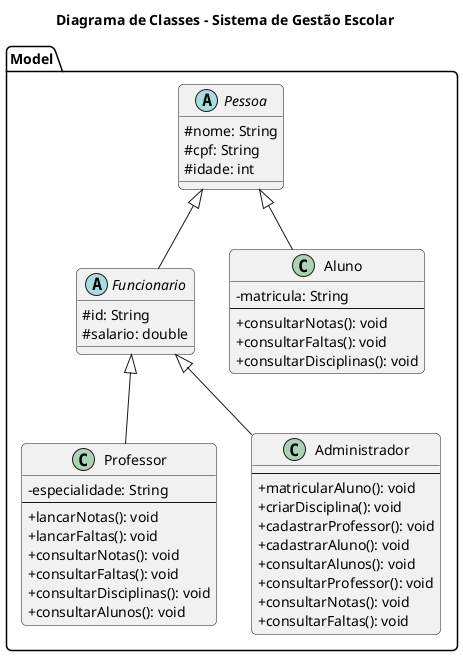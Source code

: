 @startuml
' Título do Diagrama
title Diagrama de Classes - Sistema de Gestão Escolar

' Configurações de aparência
skinparam classAttributeIconSize 0
skinparam roundcorner 10

' --- Classes Abstratas ---
abstract class Model.Pessoa {
  # nome: String
  # cpf: String
  # idade: int
}

abstract class Model.Funcionario {
  # id: String
  # salario: double
}

' --- Classes Concretas ---
class Model.Aluno {
  - matricula: String
  --
  + consultarNotas(): void
  + consultarFaltas(): void
  + consultarDisciplinas(): void
}

class Model.Professor {
  - especialidade: String
  --
  + lancarNotas(): void
  + lancarFaltas(): void
  + consultarNotas(): void
  + consultarFaltas(): void
  + consultarDisciplinas(): void
  + consultarAlunos(): void
}

class Model.Administrador {
  --
  + matricularAluno(): void
  + criarDisciplina(): void
  + cadastrarProfessor(): void
  + cadastrarAluno(): void
  + consultarAlunos(): void
  + consultarProfessor(): void
  + consultarNotas(): void
  + consultarFaltas(): void
}

' --- Relações de Herança ---
Model.Pessoa <|-- Model.Aluno
Model.Pessoa <|-- Model.Funcionario

Model.Funcionario <|-- Model.Professor
Model.Funcionario <|-- Model.Administrador

@enduml

